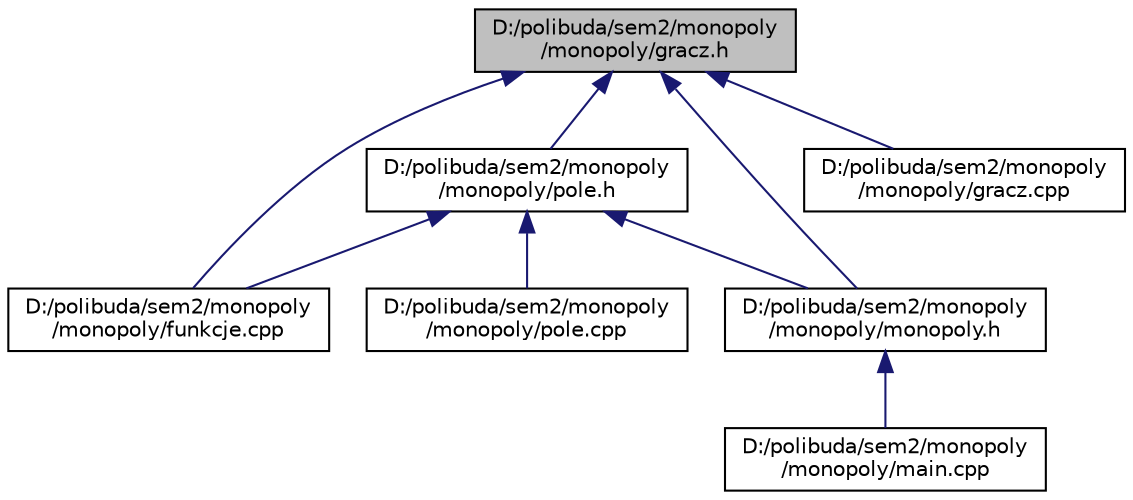 digraph "D:/polibuda/sem2/monopoly/monopoly/gracz.h"
{
 // LATEX_PDF_SIZE
  edge [fontname="Helvetica",fontsize="10",labelfontname="Helvetica",labelfontsize="10"];
  node [fontname="Helvetica",fontsize="10",shape=record];
  Node1 [label="D:/polibuda/sem2/monopoly\l/monopoly/gracz.h",height=0.2,width=0.4,color="black", fillcolor="grey75", style="filled", fontcolor="black",tooltip=" "];
  Node1 -> Node2 [dir="back",color="midnightblue",fontsize="10",style="solid",fontname="Helvetica"];
  Node2 [label="D:/polibuda/sem2/monopoly\l/monopoly/funkcje.cpp",height=0.2,width=0.4,color="black", fillcolor="white", style="filled",URL="$funkcje_8cpp.html",tooltip=" "];
  Node1 -> Node3 [dir="back",color="midnightblue",fontsize="10",style="solid",fontname="Helvetica"];
  Node3 [label="D:/polibuda/sem2/monopoly\l/monopoly/pole.h",height=0.2,width=0.4,color="black", fillcolor="white", style="filled",URL="$pole_8h.html",tooltip=" "];
  Node3 -> Node2 [dir="back",color="midnightblue",fontsize="10",style="solid",fontname="Helvetica"];
  Node3 -> Node4 [dir="back",color="midnightblue",fontsize="10",style="solid",fontname="Helvetica"];
  Node4 [label="D:/polibuda/sem2/monopoly\l/monopoly/monopoly.h",height=0.2,width=0.4,color="black", fillcolor="white", style="filled",URL="$monopoly_8h.html",tooltip=" "];
  Node4 -> Node5 [dir="back",color="midnightblue",fontsize="10",style="solid",fontname="Helvetica"];
  Node5 [label="D:/polibuda/sem2/monopoly\l/monopoly/main.cpp",height=0.2,width=0.4,color="black", fillcolor="white", style="filled",URL="$main_8cpp.html",tooltip=" "];
  Node3 -> Node6 [dir="back",color="midnightblue",fontsize="10",style="solid",fontname="Helvetica"];
  Node6 [label="D:/polibuda/sem2/monopoly\l/monopoly/pole.cpp",height=0.2,width=0.4,color="black", fillcolor="white", style="filled",URL="$pole_8cpp.html",tooltip=" "];
  Node1 -> Node7 [dir="back",color="midnightblue",fontsize="10",style="solid",fontname="Helvetica"];
  Node7 [label="D:/polibuda/sem2/monopoly\l/monopoly/gracz.cpp",height=0.2,width=0.4,color="black", fillcolor="white", style="filled",URL="$gracz_8cpp.html",tooltip=" "];
  Node1 -> Node4 [dir="back",color="midnightblue",fontsize="10",style="solid",fontname="Helvetica"];
}
